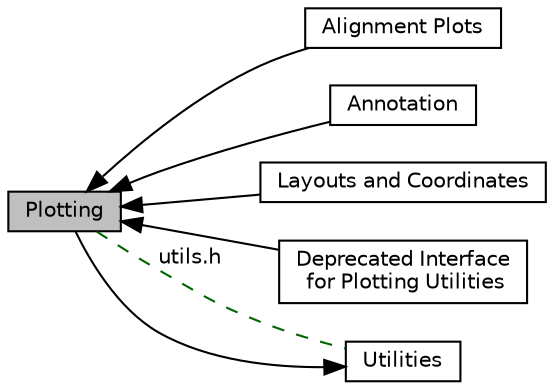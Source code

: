 digraph "Plotting"
{
  bgcolor="transparent";
  edge [fontname="Helvetica",fontsize="10",labelfontname="Helvetica",labelfontsize="10"];
  node [fontname="Helvetica",fontsize="10",shape=box];
  rankdir=LR;
  Node5 [label="Alignment Plots",height=0.2,width=0.4,color="black",URL="$group__alignment__plots.html",tooltip="Functions to generate Alignment plots with annotated consensus structure."];
  Node4 [label="Annotation",height=0.2,width=0.4,color="black",URL="$group__annotation__utils.html",tooltip="Functions to generate annotations for Secondary Structure Plots, Dot-Plots, and Others."];
  Node3 [label="Layouts and Coordinates",height=0.2,width=0.4,color="black",URL="$group__plot__layout__utils.html",tooltip="Functions to compute coordinate layouts for secondary structure plots."];
  Node1 [label="Plotting",height=0.2,width=0.4,color="black", fillcolor="grey75", style="filled", fontcolor="black",tooltip="Functions for Creating Secondary Structure Plots, Dot-Plots, and More."];
  Node6 [label="Deprecated Interface\l for Plotting Utilities",height=0.2,width=0.4,color="black",URL="$group__plotting__utils__deprecated.html",tooltip=" "];
  Node2 [label="Utilities",height=0.2,width=0.4,color="black",URL="$group__utils.html",tooltip=" "];
  Node2->Node1 [shape=plaintext, dir="back", style="solid"];
  Node1->Node3 [shape=plaintext, dir="back", style="solid"];
  Node1->Node4 [shape=plaintext, dir="back", style="solid"];
  Node1->Node5 [shape=plaintext, dir="back", style="solid"];
  Node1->Node6 [shape=plaintext, dir="back", style="solid"];
  Node1->Node2 [shape=plaintext, label="utils.h", color="darkgreen", dir="none", style="dashed"];
}
